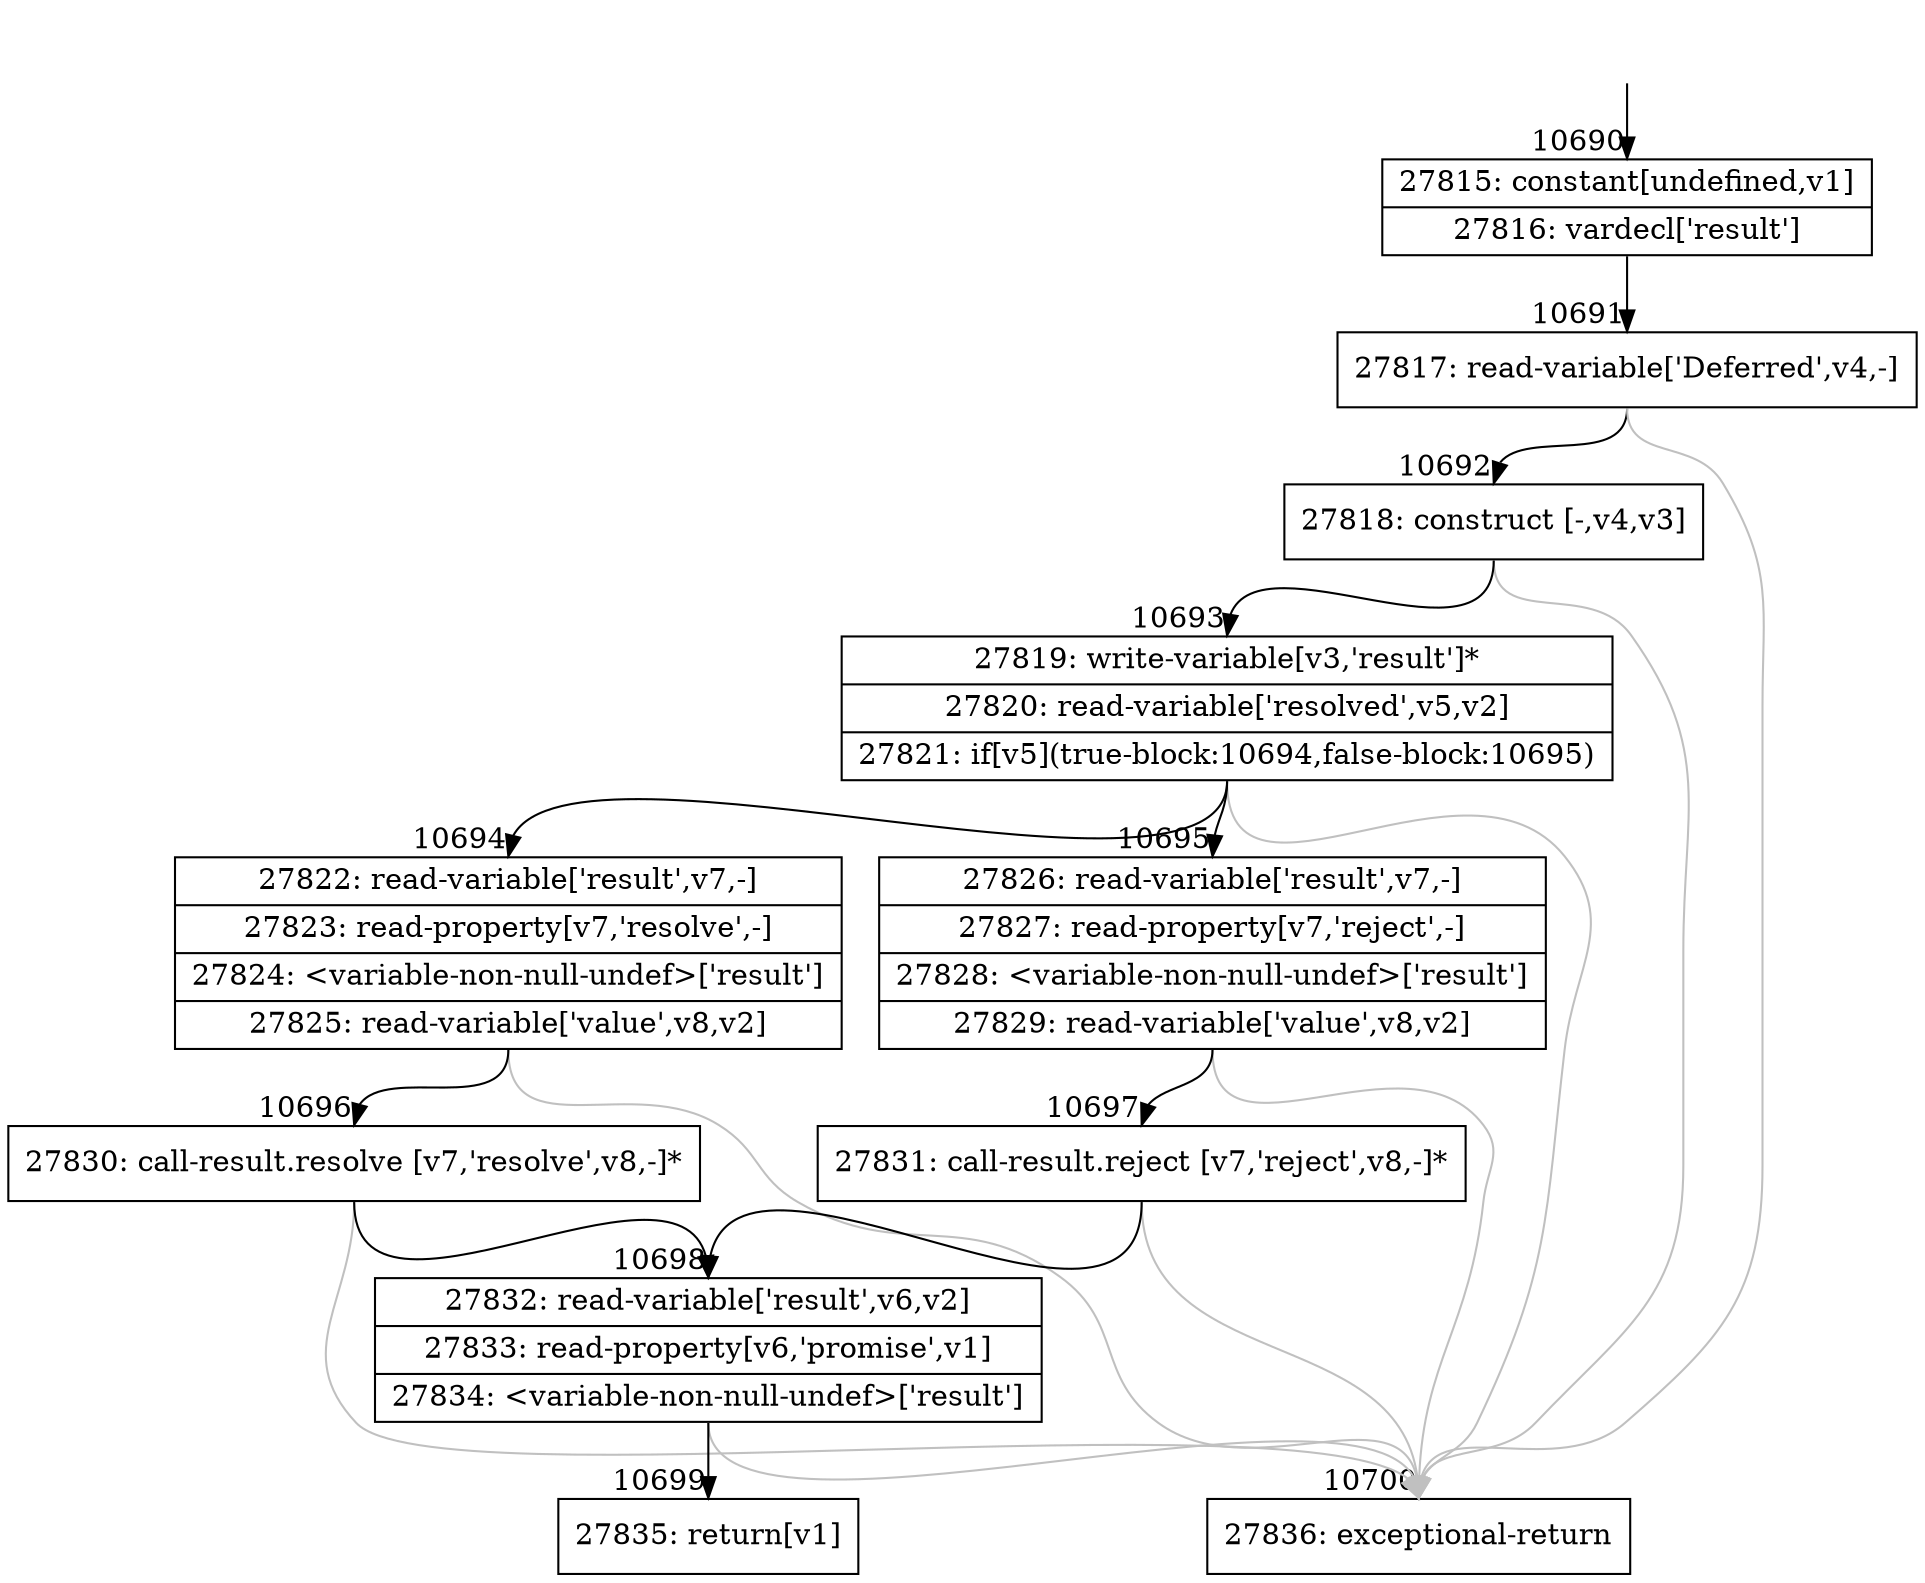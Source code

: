 digraph {
rankdir="TD"
BB_entry821[shape=none,label=""];
BB_entry821 -> BB10690 [tailport=s, headport=n, headlabel="    10690"]
BB10690 [shape=record label="{27815: constant[undefined,v1]|27816: vardecl['result']}" ] 
BB10690 -> BB10691 [tailport=s, headport=n, headlabel="      10691"]
BB10691 [shape=record label="{27817: read-variable['Deferred',v4,-]}" ] 
BB10691 -> BB10692 [tailport=s, headport=n, headlabel="      10692"]
BB10691 -> BB10700 [tailport=s, headport=n, color=gray, headlabel="      10700"]
BB10692 [shape=record label="{27818: construct [-,v4,v3]}" ] 
BB10692 -> BB10693 [tailport=s, headport=n, headlabel="      10693"]
BB10692 -> BB10700 [tailport=s, headport=n, color=gray]
BB10693 [shape=record label="{27819: write-variable[v3,'result']*|27820: read-variable['resolved',v5,v2]|27821: if[v5](true-block:10694,false-block:10695)}" ] 
BB10693 -> BB10694 [tailport=s, headport=n, headlabel="      10694"]
BB10693 -> BB10695 [tailport=s, headport=n, headlabel="      10695"]
BB10693 -> BB10700 [tailport=s, headport=n, color=gray]
BB10694 [shape=record label="{27822: read-variable['result',v7,-]|27823: read-property[v7,'resolve',-]|27824: \<variable-non-null-undef\>['result']|27825: read-variable['value',v8,v2]}" ] 
BB10694 -> BB10696 [tailport=s, headport=n, headlabel="      10696"]
BB10694 -> BB10700 [tailport=s, headport=n, color=gray]
BB10695 [shape=record label="{27826: read-variable['result',v7,-]|27827: read-property[v7,'reject',-]|27828: \<variable-non-null-undef\>['result']|27829: read-variable['value',v8,v2]}" ] 
BB10695 -> BB10697 [tailport=s, headport=n, headlabel="      10697"]
BB10695 -> BB10700 [tailport=s, headport=n, color=gray]
BB10696 [shape=record label="{27830: call-result.resolve [v7,'resolve',v8,-]*}" ] 
BB10696 -> BB10698 [tailport=s, headport=n, headlabel="      10698"]
BB10696 -> BB10700 [tailport=s, headport=n, color=gray]
BB10697 [shape=record label="{27831: call-result.reject [v7,'reject',v8,-]*}" ] 
BB10697 -> BB10698 [tailport=s, headport=n]
BB10697 -> BB10700 [tailport=s, headport=n, color=gray]
BB10698 [shape=record label="{27832: read-variable['result',v6,v2]|27833: read-property[v6,'promise',v1]|27834: \<variable-non-null-undef\>['result']}" ] 
BB10698 -> BB10699 [tailport=s, headport=n, headlabel="      10699"]
BB10698 -> BB10700 [tailport=s, headport=n, color=gray]
BB10699 [shape=record label="{27835: return[v1]}" ] 
BB10700 [shape=record label="{27836: exceptional-return}" ] 
//#$~ 14710
}
